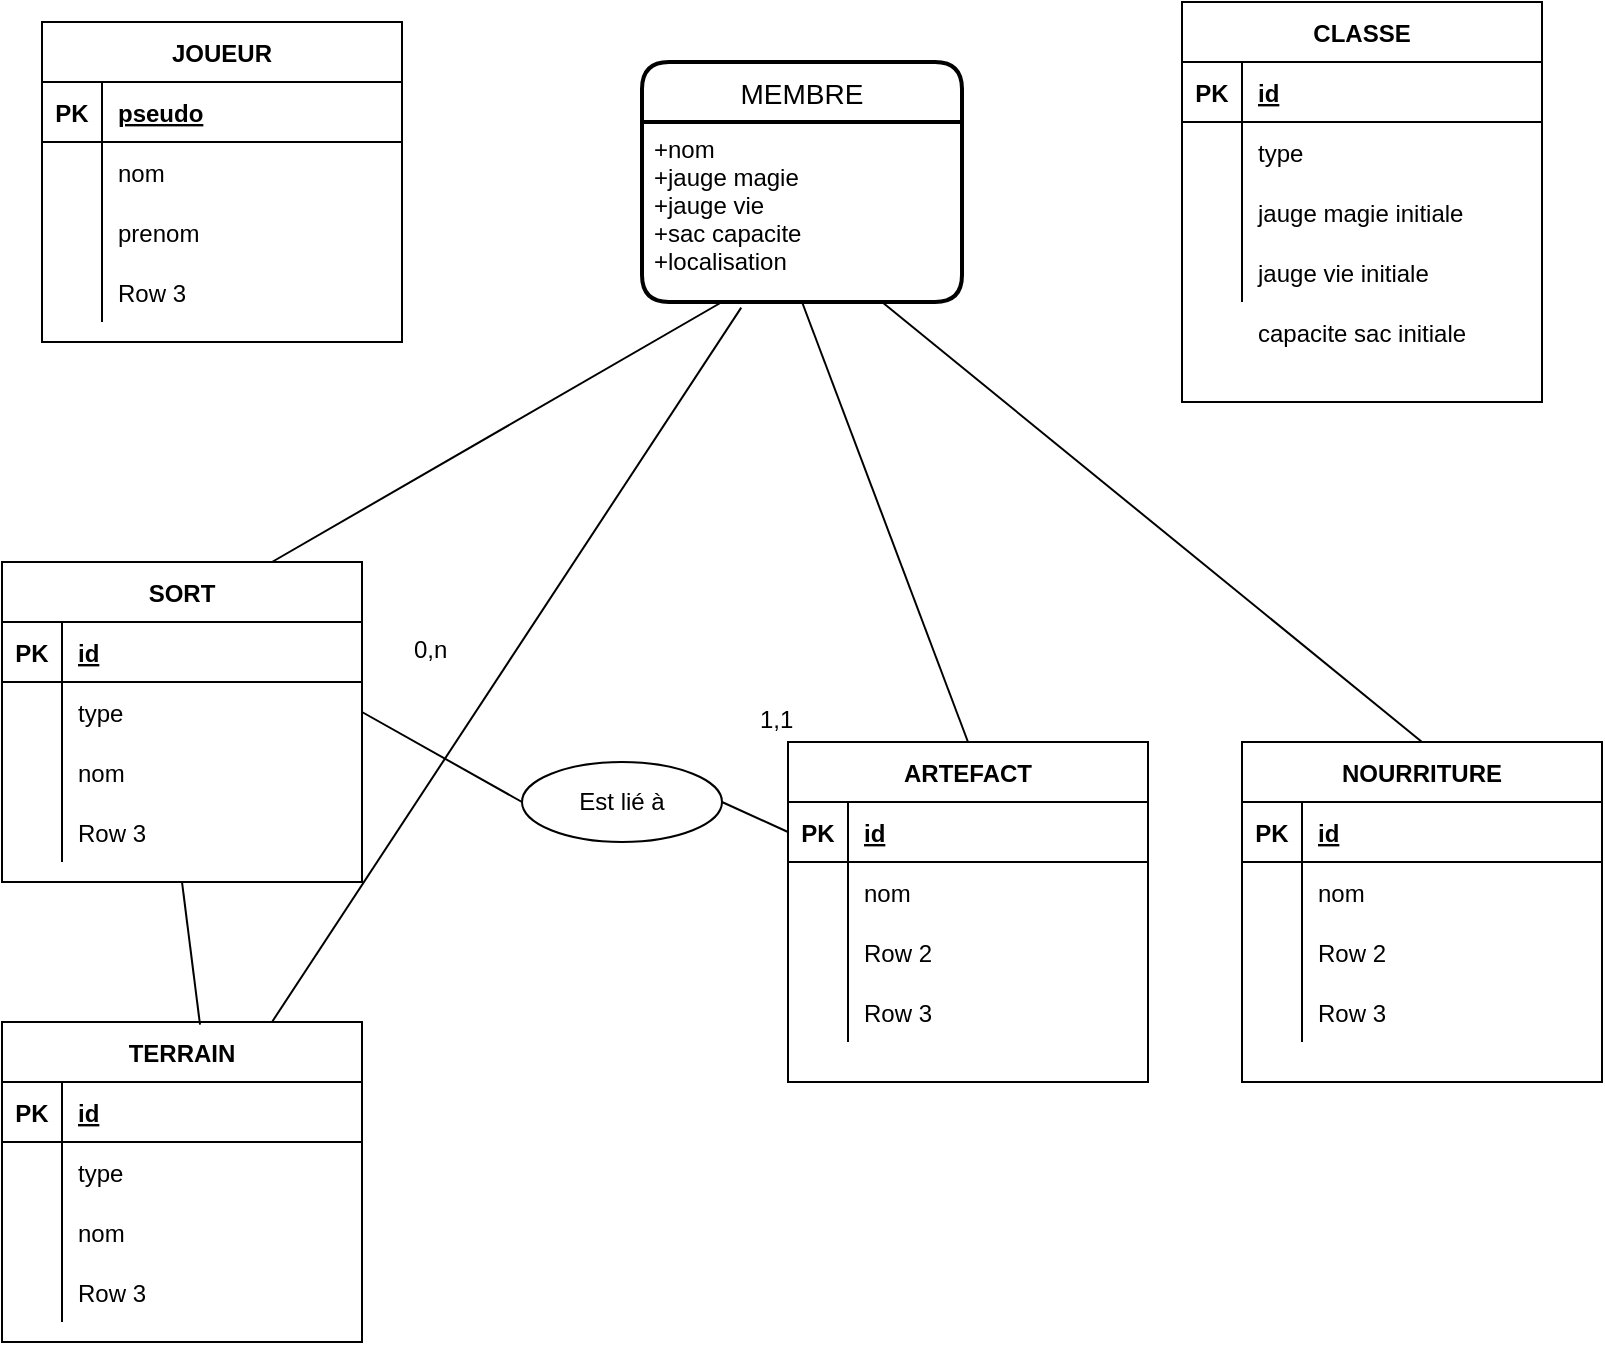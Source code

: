 <mxfile version="18.0.5" type="github">
  <diagram id="5ztTTNuFYKtxgXYqC56W" name="Page-1">
    <mxGraphModel dx="1221" dy="589" grid="1" gridSize="10" guides="1" tooltips="1" connect="1" arrows="1" fold="1" page="1" pageScale="1" pageWidth="827" pageHeight="1169" math="0" shadow="0">
      <root>
        <mxCell id="0" />
        <mxCell id="1" parent="0" />
        <mxCell id="EVqDO3nRReP4xpooN0YJ-36" value="JOUEUR" style="shape=table;startSize=30;container=1;collapsible=1;childLayout=tableLayout;fixedRows=1;rowLines=0;fontStyle=1;align=center;resizeLast=1;" vertex="1" parent="1">
          <mxGeometry x="40" y="100" width="180" height="160" as="geometry" />
        </mxCell>
        <mxCell id="EVqDO3nRReP4xpooN0YJ-37" value="" style="shape=tableRow;horizontal=0;startSize=0;swimlaneHead=0;swimlaneBody=0;fillColor=none;collapsible=0;dropTarget=0;points=[[0,0.5],[1,0.5]];portConstraint=eastwest;top=0;left=0;right=0;bottom=1;" vertex="1" parent="EVqDO3nRReP4xpooN0YJ-36">
          <mxGeometry y="30" width="180" height="30" as="geometry" />
        </mxCell>
        <mxCell id="EVqDO3nRReP4xpooN0YJ-38" value="PK" style="shape=partialRectangle;connectable=0;fillColor=none;top=0;left=0;bottom=0;right=0;fontStyle=1;overflow=hidden;" vertex="1" parent="EVqDO3nRReP4xpooN0YJ-37">
          <mxGeometry width="30" height="30" as="geometry">
            <mxRectangle width="30" height="30" as="alternateBounds" />
          </mxGeometry>
        </mxCell>
        <mxCell id="EVqDO3nRReP4xpooN0YJ-39" value="pseudo" style="shape=partialRectangle;connectable=0;fillColor=none;top=0;left=0;bottom=0;right=0;align=left;spacingLeft=6;fontStyle=5;overflow=hidden;" vertex="1" parent="EVqDO3nRReP4xpooN0YJ-37">
          <mxGeometry x="30" width="150" height="30" as="geometry">
            <mxRectangle width="150" height="30" as="alternateBounds" />
          </mxGeometry>
        </mxCell>
        <mxCell id="EVqDO3nRReP4xpooN0YJ-40" value="" style="shape=tableRow;horizontal=0;startSize=0;swimlaneHead=0;swimlaneBody=0;fillColor=none;collapsible=0;dropTarget=0;points=[[0,0.5],[1,0.5]];portConstraint=eastwest;top=0;left=0;right=0;bottom=0;" vertex="1" parent="EVqDO3nRReP4xpooN0YJ-36">
          <mxGeometry y="60" width="180" height="30" as="geometry" />
        </mxCell>
        <mxCell id="EVqDO3nRReP4xpooN0YJ-41" value="" style="shape=partialRectangle;connectable=0;fillColor=none;top=0;left=0;bottom=0;right=0;editable=1;overflow=hidden;" vertex="1" parent="EVqDO3nRReP4xpooN0YJ-40">
          <mxGeometry width="30" height="30" as="geometry">
            <mxRectangle width="30" height="30" as="alternateBounds" />
          </mxGeometry>
        </mxCell>
        <mxCell id="EVqDO3nRReP4xpooN0YJ-42" value="nom" style="shape=partialRectangle;connectable=0;fillColor=none;top=0;left=0;bottom=0;right=0;align=left;spacingLeft=6;overflow=hidden;" vertex="1" parent="EVqDO3nRReP4xpooN0YJ-40">
          <mxGeometry x="30" width="150" height="30" as="geometry">
            <mxRectangle width="150" height="30" as="alternateBounds" />
          </mxGeometry>
        </mxCell>
        <mxCell id="EVqDO3nRReP4xpooN0YJ-43" value="" style="shape=tableRow;horizontal=0;startSize=0;swimlaneHead=0;swimlaneBody=0;fillColor=none;collapsible=0;dropTarget=0;points=[[0,0.5],[1,0.5]];portConstraint=eastwest;top=0;left=0;right=0;bottom=0;" vertex="1" parent="EVqDO3nRReP4xpooN0YJ-36">
          <mxGeometry y="90" width="180" height="30" as="geometry" />
        </mxCell>
        <mxCell id="EVqDO3nRReP4xpooN0YJ-44" value="" style="shape=partialRectangle;connectable=0;fillColor=none;top=0;left=0;bottom=0;right=0;editable=1;overflow=hidden;" vertex="1" parent="EVqDO3nRReP4xpooN0YJ-43">
          <mxGeometry width="30" height="30" as="geometry">
            <mxRectangle width="30" height="30" as="alternateBounds" />
          </mxGeometry>
        </mxCell>
        <mxCell id="EVqDO3nRReP4xpooN0YJ-45" value="prenom" style="shape=partialRectangle;connectable=0;fillColor=none;top=0;left=0;bottom=0;right=0;align=left;spacingLeft=6;overflow=hidden;" vertex="1" parent="EVqDO3nRReP4xpooN0YJ-43">
          <mxGeometry x="30" width="150" height="30" as="geometry">
            <mxRectangle width="150" height="30" as="alternateBounds" />
          </mxGeometry>
        </mxCell>
        <mxCell id="EVqDO3nRReP4xpooN0YJ-46" value="" style="shape=tableRow;horizontal=0;startSize=0;swimlaneHead=0;swimlaneBody=0;fillColor=none;collapsible=0;dropTarget=0;points=[[0,0.5],[1,0.5]];portConstraint=eastwest;top=0;left=0;right=0;bottom=0;" vertex="1" parent="EVqDO3nRReP4xpooN0YJ-36">
          <mxGeometry y="120" width="180" height="30" as="geometry" />
        </mxCell>
        <mxCell id="EVqDO3nRReP4xpooN0YJ-47" value="" style="shape=partialRectangle;connectable=0;fillColor=none;top=0;left=0;bottom=0;right=0;editable=1;overflow=hidden;" vertex="1" parent="EVqDO3nRReP4xpooN0YJ-46">
          <mxGeometry width="30" height="30" as="geometry">
            <mxRectangle width="30" height="30" as="alternateBounds" />
          </mxGeometry>
        </mxCell>
        <mxCell id="EVqDO3nRReP4xpooN0YJ-48" value="Row 3" style="shape=partialRectangle;connectable=0;fillColor=none;top=0;left=0;bottom=0;right=0;align=left;spacingLeft=6;overflow=hidden;" vertex="1" parent="EVqDO3nRReP4xpooN0YJ-46">
          <mxGeometry x="30" width="150" height="30" as="geometry">
            <mxRectangle width="150" height="30" as="alternateBounds" />
          </mxGeometry>
        </mxCell>
        <mxCell id="EVqDO3nRReP4xpooN0YJ-49" value="CLASSE" style="shape=table;startSize=30;container=1;collapsible=1;childLayout=tableLayout;fixedRows=1;rowLines=0;fontStyle=1;align=center;resizeLast=1;" vertex="1" parent="1">
          <mxGeometry x="610" y="90" width="180" height="200" as="geometry" />
        </mxCell>
        <mxCell id="EVqDO3nRReP4xpooN0YJ-50" value="" style="shape=tableRow;horizontal=0;startSize=0;swimlaneHead=0;swimlaneBody=0;fillColor=none;collapsible=0;dropTarget=0;points=[[0,0.5],[1,0.5]];portConstraint=eastwest;top=0;left=0;right=0;bottom=1;" vertex="1" parent="EVqDO3nRReP4xpooN0YJ-49">
          <mxGeometry y="30" width="180" height="30" as="geometry" />
        </mxCell>
        <mxCell id="EVqDO3nRReP4xpooN0YJ-51" value="PK" style="shape=partialRectangle;connectable=0;fillColor=none;top=0;left=0;bottom=0;right=0;fontStyle=1;overflow=hidden;" vertex="1" parent="EVqDO3nRReP4xpooN0YJ-50">
          <mxGeometry width="30" height="30" as="geometry">
            <mxRectangle width="30" height="30" as="alternateBounds" />
          </mxGeometry>
        </mxCell>
        <mxCell id="EVqDO3nRReP4xpooN0YJ-52" value="id" style="shape=partialRectangle;connectable=0;fillColor=none;top=0;left=0;bottom=0;right=0;align=left;spacingLeft=6;fontStyle=5;overflow=hidden;" vertex="1" parent="EVqDO3nRReP4xpooN0YJ-50">
          <mxGeometry x="30" width="150" height="30" as="geometry">
            <mxRectangle width="150" height="30" as="alternateBounds" />
          </mxGeometry>
        </mxCell>
        <mxCell id="EVqDO3nRReP4xpooN0YJ-53" value="" style="shape=tableRow;horizontal=0;startSize=0;swimlaneHead=0;swimlaneBody=0;fillColor=none;collapsible=0;dropTarget=0;points=[[0,0.5],[1,0.5]];portConstraint=eastwest;top=0;left=0;right=0;bottom=0;" vertex="1" parent="EVqDO3nRReP4xpooN0YJ-49">
          <mxGeometry y="60" width="180" height="30" as="geometry" />
        </mxCell>
        <mxCell id="EVqDO3nRReP4xpooN0YJ-54" value="" style="shape=partialRectangle;connectable=0;fillColor=none;top=0;left=0;bottom=0;right=0;editable=1;overflow=hidden;" vertex="1" parent="EVqDO3nRReP4xpooN0YJ-53">
          <mxGeometry width="30" height="30" as="geometry">
            <mxRectangle width="30" height="30" as="alternateBounds" />
          </mxGeometry>
        </mxCell>
        <mxCell id="EVqDO3nRReP4xpooN0YJ-55" value="type" style="shape=partialRectangle;connectable=0;fillColor=none;top=0;left=0;bottom=0;right=0;align=left;spacingLeft=6;overflow=hidden;" vertex="1" parent="EVqDO3nRReP4xpooN0YJ-53">
          <mxGeometry x="30" width="150" height="30" as="geometry">
            <mxRectangle width="150" height="30" as="alternateBounds" />
          </mxGeometry>
        </mxCell>
        <mxCell id="EVqDO3nRReP4xpooN0YJ-56" value="" style="shape=tableRow;horizontal=0;startSize=0;swimlaneHead=0;swimlaneBody=0;fillColor=none;collapsible=0;dropTarget=0;points=[[0,0.5],[1,0.5]];portConstraint=eastwest;top=0;left=0;right=0;bottom=0;" vertex="1" parent="EVqDO3nRReP4xpooN0YJ-49">
          <mxGeometry y="90" width="180" height="30" as="geometry" />
        </mxCell>
        <mxCell id="EVqDO3nRReP4xpooN0YJ-57" value="" style="shape=partialRectangle;connectable=0;fillColor=none;top=0;left=0;bottom=0;right=0;editable=1;overflow=hidden;" vertex="1" parent="EVqDO3nRReP4xpooN0YJ-56">
          <mxGeometry width="30" height="30" as="geometry">
            <mxRectangle width="30" height="30" as="alternateBounds" />
          </mxGeometry>
        </mxCell>
        <mxCell id="EVqDO3nRReP4xpooN0YJ-58" value="jauge magie initiale" style="shape=partialRectangle;connectable=0;fillColor=none;top=0;left=0;bottom=0;right=0;align=left;spacingLeft=6;overflow=hidden;" vertex="1" parent="EVqDO3nRReP4xpooN0YJ-56">
          <mxGeometry x="30" width="150" height="30" as="geometry">
            <mxRectangle width="150" height="30" as="alternateBounds" />
          </mxGeometry>
        </mxCell>
        <mxCell id="EVqDO3nRReP4xpooN0YJ-59" value="" style="shape=tableRow;horizontal=0;startSize=0;swimlaneHead=0;swimlaneBody=0;fillColor=none;collapsible=0;dropTarget=0;points=[[0,0.5],[1,0.5]];portConstraint=eastwest;top=0;left=0;right=0;bottom=0;" vertex="1" parent="EVqDO3nRReP4xpooN0YJ-49">
          <mxGeometry y="120" width="180" height="30" as="geometry" />
        </mxCell>
        <mxCell id="EVqDO3nRReP4xpooN0YJ-60" value="" style="shape=partialRectangle;connectable=0;fillColor=none;top=0;left=0;bottom=0;right=0;editable=1;overflow=hidden;" vertex="1" parent="EVqDO3nRReP4xpooN0YJ-59">
          <mxGeometry width="30" height="30" as="geometry">
            <mxRectangle width="30" height="30" as="alternateBounds" />
          </mxGeometry>
        </mxCell>
        <mxCell id="EVqDO3nRReP4xpooN0YJ-61" value="jauge vie initiale" style="shape=partialRectangle;connectable=0;fillColor=none;top=0;left=0;bottom=0;right=0;align=left;spacingLeft=6;overflow=hidden;" vertex="1" parent="EVqDO3nRReP4xpooN0YJ-59">
          <mxGeometry x="30" width="150" height="30" as="geometry">
            <mxRectangle width="150" height="30" as="alternateBounds" />
          </mxGeometry>
        </mxCell>
        <mxCell id="EVqDO3nRReP4xpooN0YJ-78" value="MEMBRE" style="swimlane;childLayout=stackLayout;horizontal=1;startSize=30;horizontalStack=0;rounded=1;fontSize=14;fontStyle=0;strokeWidth=2;resizeParent=0;resizeLast=1;shadow=0;dashed=0;align=center;" vertex="1" parent="1">
          <mxGeometry x="340" y="120" width="160" height="120" as="geometry" />
        </mxCell>
        <mxCell id="EVqDO3nRReP4xpooN0YJ-79" value="+nom&#xa;+jauge magie&#xa;+jauge vie&#xa;+sac capacite&#xa;+localisation&#xa;" style="align=left;strokeColor=none;fillColor=none;spacingLeft=4;fontSize=12;verticalAlign=top;resizable=0;rotatable=0;part=1;" vertex="1" parent="EVqDO3nRReP4xpooN0YJ-78">
          <mxGeometry y="30" width="160" height="90" as="geometry" />
        </mxCell>
        <mxCell id="EVqDO3nRReP4xpooN0YJ-80" value="SORT" style="shape=table;startSize=30;container=1;collapsible=1;childLayout=tableLayout;fixedRows=1;rowLines=0;fontStyle=1;align=center;resizeLast=1;" vertex="1" parent="1">
          <mxGeometry x="20" y="370" width="180" height="160" as="geometry" />
        </mxCell>
        <mxCell id="EVqDO3nRReP4xpooN0YJ-81" value="" style="shape=tableRow;horizontal=0;startSize=0;swimlaneHead=0;swimlaneBody=0;fillColor=none;collapsible=0;dropTarget=0;points=[[0,0.5],[1,0.5]];portConstraint=eastwest;top=0;left=0;right=0;bottom=1;" vertex="1" parent="EVqDO3nRReP4xpooN0YJ-80">
          <mxGeometry y="30" width="180" height="30" as="geometry" />
        </mxCell>
        <mxCell id="EVqDO3nRReP4xpooN0YJ-82" value="PK" style="shape=partialRectangle;connectable=0;fillColor=none;top=0;left=0;bottom=0;right=0;fontStyle=1;overflow=hidden;" vertex="1" parent="EVqDO3nRReP4xpooN0YJ-81">
          <mxGeometry width="30" height="30" as="geometry">
            <mxRectangle width="30" height="30" as="alternateBounds" />
          </mxGeometry>
        </mxCell>
        <mxCell id="EVqDO3nRReP4xpooN0YJ-83" value="id" style="shape=partialRectangle;connectable=0;fillColor=none;top=0;left=0;bottom=0;right=0;align=left;spacingLeft=6;fontStyle=5;overflow=hidden;" vertex="1" parent="EVqDO3nRReP4xpooN0YJ-81">
          <mxGeometry x="30" width="150" height="30" as="geometry">
            <mxRectangle width="150" height="30" as="alternateBounds" />
          </mxGeometry>
        </mxCell>
        <mxCell id="EVqDO3nRReP4xpooN0YJ-84" value="" style="shape=tableRow;horizontal=0;startSize=0;swimlaneHead=0;swimlaneBody=0;fillColor=none;collapsible=0;dropTarget=0;points=[[0,0.5],[1,0.5]];portConstraint=eastwest;top=0;left=0;right=0;bottom=0;" vertex="1" parent="EVqDO3nRReP4xpooN0YJ-80">
          <mxGeometry y="60" width="180" height="30" as="geometry" />
        </mxCell>
        <mxCell id="EVqDO3nRReP4xpooN0YJ-85" value="" style="shape=partialRectangle;connectable=0;fillColor=none;top=0;left=0;bottom=0;right=0;editable=1;overflow=hidden;" vertex="1" parent="EVqDO3nRReP4xpooN0YJ-84">
          <mxGeometry width="30" height="30" as="geometry">
            <mxRectangle width="30" height="30" as="alternateBounds" />
          </mxGeometry>
        </mxCell>
        <mxCell id="EVqDO3nRReP4xpooN0YJ-86" value="type" style="shape=partialRectangle;connectable=0;fillColor=none;top=0;left=0;bottom=0;right=0;align=left;spacingLeft=6;overflow=hidden;" vertex="1" parent="EVqDO3nRReP4xpooN0YJ-84">
          <mxGeometry x="30" width="150" height="30" as="geometry">
            <mxRectangle width="150" height="30" as="alternateBounds" />
          </mxGeometry>
        </mxCell>
        <mxCell id="EVqDO3nRReP4xpooN0YJ-87" value="" style="shape=tableRow;horizontal=0;startSize=0;swimlaneHead=0;swimlaneBody=0;fillColor=none;collapsible=0;dropTarget=0;points=[[0,0.5],[1,0.5]];portConstraint=eastwest;top=0;left=0;right=0;bottom=0;" vertex="1" parent="EVqDO3nRReP4xpooN0YJ-80">
          <mxGeometry y="90" width="180" height="30" as="geometry" />
        </mxCell>
        <mxCell id="EVqDO3nRReP4xpooN0YJ-88" value="" style="shape=partialRectangle;connectable=0;fillColor=none;top=0;left=0;bottom=0;right=0;editable=1;overflow=hidden;" vertex="1" parent="EVqDO3nRReP4xpooN0YJ-87">
          <mxGeometry width="30" height="30" as="geometry">
            <mxRectangle width="30" height="30" as="alternateBounds" />
          </mxGeometry>
        </mxCell>
        <mxCell id="EVqDO3nRReP4xpooN0YJ-89" value="nom" style="shape=partialRectangle;connectable=0;fillColor=none;top=0;left=0;bottom=0;right=0;align=left;spacingLeft=6;overflow=hidden;" vertex="1" parent="EVqDO3nRReP4xpooN0YJ-87">
          <mxGeometry x="30" width="150" height="30" as="geometry">
            <mxRectangle width="150" height="30" as="alternateBounds" />
          </mxGeometry>
        </mxCell>
        <mxCell id="EVqDO3nRReP4xpooN0YJ-90" value="" style="shape=tableRow;horizontal=0;startSize=0;swimlaneHead=0;swimlaneBody=0;fillColor=none;collapsible=0;dropTarget=0;points=[[0,0.5],[1,0.5]];portConstraint=eastwest;top=0;left=0;right=0;bottom=0;" vertex="1" parent="EVqDO3nRReP4xpooN0YJ-80">
          <mxGeometry y="120" width="180" height="30" as="geometry" />
        </mxCell>
        <mxCell id="EVqDO3nRReP4xpooN0YJ-91" value="" style="shape=partialRectangle;connectable=0;fillColor=none;top=0;left=0;bottom=0;right=0;editable=1;overflow=hidden;" vertex="1" parent="EVqDO3nRReP4xpooN0YJ-90">
          <mxGeometry width="30" height="30" as="geometry">
            <mxRectangle width="30" height="30" as="alternateBounds" />
          </mxGeometry>
        </mxCell>
        <mxCell id="EVqDO3nRReP4xpooN0YJ-92" value="Row 3" style="shape=partialRectangle;connectable=0;fillColor=none;top=0;left=0;bottom=0;right=0;align=left;spacingLeft=6;overflow=hidden;" vertex="1" parent="EVqDO3nRReP4xpooN0YJ-90">
          <mxGeometry x="30" width="150" height="30" as="geometry">
            <mxRectangle width="150" height="30" as="alternateBounds" />
          </mxGeometry>
        </mxCell>
        <mxCell id="EVqDO3nRReP4xpooN0YJ-93" value="TERRAIN" style="shape=table;startSize=30;container=1;collapsible=1;childLayout=tableLayout;fixedRows=1;rowLines=0;fontStyle=1;align=center;resizeLast=1;" vertex="1" parent="1">
          <mxGeometry x="20" y="600" width="180" height="160" as="geometry" />
        </mxCell>
        <mxCell id="EVqDO3nRReP4xpooN0YJ-94" value="" style="shape=tableRow;horizontal=0;startSize=0;swimlaneHead=0;swimlaneBody=0;fillColor=none;collapsible=0;dropTarget=0;points=[[0,0.5],[1,0.5]];portConstraint=eastwest;top=0;left=0;right=0;bottom=1;" vertex="1" parent="EVqDO3nRReP4xpooN0YJ-93">
          <mxGeometry y="30" width="180" height="30" as="geometry" />
        </mxCell>
        <mxCell id="EVqDO3nRReP4xpooN0YJ-95" value="PK" style="shape=partialRectangle;connectable=0;fillColor=none;top=0;left=0;bottom=0;right=0;fontStyle=1;overflow=hidden;" vertex="1" parent="EVqDO3nRReP4xpooN0YJ-94">
          <mxGeometry width="30" height="30" as="geometry">
            <mxRectangle width="30" height="30" as="alternateBounds" />
          </mxGeometry>
        </mxCell>
        <mxCell id="EVqDO3nRReP4xpooN0YJ-96" value="id" style="shape=partialRectangle;connectable=0;fillColor=none;top=0;left=0;bottom=0;right=0;align=left;spacingLeft=6;fontStyle=5;overflow=hidden;" vertex="1" parent="EVqDO3nRReP4xpooN0YJ-94">
          <mxGeometry x="30" width="150" height="30" as="geometry">
            <mxRectangle width="150" height="30" as="alternateBounds" />
          </mxGeometry>
        </mxCell>
        <mxCell id="EVqDO3nRReP4xpooN0YJ-97" value="" style="shape=tableRow;horizontal=0;startSize=0;swimlaneHead=0;swimlaneBody=0;fillColor=none;collapsible=0;dropTarget=0;points=[[0,0.5],[1,0.5]];portConstraint=eastwest;top=0;left=0;right=0;bottom=0;" vertex="1" parent="EVqDO3nRReP4xpooN0YJ-93">
          <mxGeometry y="60" width="180" height="30" as="geometry" />
        </mxCell>
        <mxCell id="EVqDO3nRReP4xpooN0YJ-98" value="" style="shape=partialRectangle;connectable=0;fillColor=none;top=0;left=0;bottom=0;right=0;editable=1;overflow=hidden;" vertex="1" parent="EVqDO3nRReP4xpooN0YJ-97">
          <mxGeometry width="30" height="30" as="geometry">
            <mxRectangle width="30" height="30" as="alternateBounds" />
          </mxGeometry>
        </mxCell>
        <mxCell id="EVqDO3nRReP4xpooN0YJ-99" value="type" style="shape=partialRectangle;connectable=0;fillColor=none;top=0;left=0;bottom=0;right=0;align=left;spacingLeft=6;overflow=hidden;" vertex="1" parent="EVqDO3nRReP4xpooN0YJ-97">
          <mxGeometry x="30" width="150" height="30" as="geometry">
            <mxRectangle width="150" height="30" as="alternateBounds" />
          </mxGeometry>
        </mxCell>
        <mxCell id="EVqDO3nRReP4xpooN0YJ-100" value="" style="shape=tableRow;horizontal=0;startSize=0;swimlaneHead=0;swimlaneBody=0;fillColor=none;collapsible=0;dropTarget=0;points=[[0,0.5],[1,0.5]];portConstraint=eastwest;top=0;left=0;right=0;bottom=0;" vertex="1" parent="EVqDO3nRReP4xpooN0YJ-93">
          <mxGeometry y="90" width="180" height="30" as="geometry" />
        </mxCell>
        <mxCell id="EVqDO3nRReP4xpooN0YJ-101" value="" style="shape=partialRectangle;connectable=0;fillColor=none;top=0;left=0;bottom=0;right=0;editable=1;overflow=hidden;" vertex="1" parent="EVqDO3nRReP4xpooN0YJ-100">
          <mxGeometry width="30" height="30" as="geometry">
            <mxRectangle width="30" height="30" as="alternateBounds" />
          </mxGeometry>
        </mxCell>
        <mxCell id="EVqDO3nRReP4xpooN0YJ-102" value="nom" style="shape=partialRectangle;connectable=0;fillColor=none;top=0;left=0;bottom=0;right=0;align=left;spacingLeft=6;overflow=hidden;" vertex="1" parent="EVqDO3nRReP4xpooN0YJ-100">
          <mxGeometry x="30" width="150" height="30" as="geometry">
            <mxRectangle width="150" height="30" as="alternateBounds" />
          </mxGeometry>
        </mxCell>
        <mxCell id="EVqDO3nRReP4xpooN0YJ-103" value="" style="shape=tableRow;horizontal=0;startSize=0;swimlaneHead=0;swimlaneBody=0;fillColor=none;collapsible=0;dropTarget=0;points=[[0,0.5],[1,0.5]];portConstraint=eastwest;top=0;left=0;right=0;bottom=0;" vertex="1" parent="EVqDO3nRReP4xpooN0YJ-93">
          <mxGeometry y="120" width="180" height="30" as="geometry" />
        </mxCell>
        <mxCell id="EVqDO3nRReP4xpooN0YJ-104" value="" style="shape=partialRectangle;connectable=0;fillColor=none;top=0;left=0;bottom=0;right=0;editable=1;overflow=hidden;" vertex="1" parent="EVqDO3nRReP4xpooN0YJ-103">
          <mxGeometry width="30" height="30" as="geometry">
            <mxRectangle width="30" height="30" as="alternateBounds" />
          </mxGeometry>
        </mxCell>
        <mxCell id="EVqDO3nRReP4xpooN0YJ-105" value="Row 3" style="shape=partialRectangle;connectable=0;fillColor=none;top=0;left=0;bottom=0;right=0;align=left;spacingLeft=6;overflow=hidden;" vertex="1" parent="EVqDO3nRReP4xpooN0YJ-103">
          <mxGeometry x="30" width="150" height="30" as="geometry">
            <mxRectangle width="150" height="30" as="alternateBounds" />
          </mxGeometry>
        </mxCell>
        <mxCell id="EVqDO3nRReP4xpooN0YJ-123" value="ARTEFACT" style="shape=table;startSize=30;container=1;collapsible=1;childLayout=tableLayout;fixedRows=1;rowLines=0;fontStyle=1;align=center;resizeLast=1;" vertex="1" parent="1">
          <mxGeometry x="413" y="460" width="180" height="170" as="geometry" />
        </mxCell>
        <mxCell id="EVqDO3nRReP4xpooN0YJ-124" value="" style="shape=tableRow;horizontal=0;startSize=0;swimlaneHead=0;swimlaneBody=0;fillColor=none;collapsible=0;dropTarget=0;points=[[0,0.5],[1,0.5]];portConstraint=eastwest;top=0;left=0;right=0;bottom=1;" vertex="1" parent="EVqDO3nRReP4xpooN0YJ-123">
          <mxGeometry y="30" width="180" height="30" as="geometry" />
        </mxCell>
        <mxCell id="EVqDO3nRReP4xpooN0YJ-125" value="PK" style="shape=partialRectangle;connectable=0;fillColor=none;top=0;left=0;bottom=0;right=0;fontStyle=1;overflow=hidden;" vertex="1" parent="EVqDO3nRReP4xpooN0YJ-124">
          <mxGeometry width="30" height="30" as="geometry">
            <mxRectangle width="30" height="30" as="alternateBounds" />
          </mxGeometry>
        </mxCell>
        <mxCell id="EVqDO3nRReP4xpooN0YJ-126" value="id" style="shape=partialRectangle;connectable=0;fillColor=none;top=0;left=0;bottom=0;right=0;align=left;spacingLeft=6;fontStyle=5;overflow=hidden;" vertex="1" parent="EVqDO3nRReP4xpooN0YJ-124">
          <mxGeometry x="30" width="150" height="30" as="geometry">
            <mxRectangle width="150" height="30" as="alternateBounds" />
          </mxGeometry>
        </mxCell>
        <mxCell id="EVqDO3nRReP4xpooN0YJ-127" value="" style="shape=tableRow;horizontal=0;startSize=0;swimlaneHead=0;swimlaneBody=0;fillColor=none;collapsible=0;dropTarget=0;points=[[0,0.5],[1,0.5]];portConstraint=eastwest;top=0;left=0;right=0;bottom=0;" vertex="1" parent="EVqDO3nRReP4xpooN0YJ-123">
          <mxGeometry y="60" width="180" height="30" as="geometry" />
        </mxCell>
        <mxCell id="EVqDO3nRReP4xpooN0YJ-128" value="" style="shape=partialRectangle;connectable=0;fillColor=none;top=0;left=0;bottom=0;right=0;editable=1;overflow=hidden;" vertex="1" parent="EVqDO3nRReP4xpooN0YJ-127">
          <mxGeometry width="30" height="30" as="geometry">
            <mxRectangle width="30" height="30" as="alternateBounds" />
          </mxGeometry>
        </mxCell>
        <mxCell id="EVqDO3nRReP4xpooN0YJ-129" value="nom" style="shape=partialRectangle;connectable=0;fillColor=none;top=0;left=0;bottom=0;right=0;align=left;spacingLeft=6;overflow=hidden;" vertex="1" parent="EVqDO3nRReP4xpooN0YJ-127">
          <mxGeometry x="30" width="150" height="30" as="geometry">
            <mxRectangle width="150" height="30" as="alternateBounds" />
          </mxGeometry>
        </mxCell>
        <mxCell id="EVqDO3nRReP4xpooN0YJ-130" value="" style="shape=tableRow;horizontal=0;startSize=0;swimlaneHead=0;swimlaneBody=0;fillColor=none;collapsible=0;dropTarget=0;points=[[0,0.5],[1,0.5]];portConstraint=eastwest;top=0;left=0;right=0;bottom=0;" vertex="1" parent="EVqDO3nRReP4xpooN0YJ-123">
          <mxGeometry y="90" width="180" height="30" as="geometry" />
        </mxCell>
        <mxCell id="EVqDO3nRReP4xpooN0YJ-131" value="" style="shape=partialRectangle;connectable=0;fillColor=none;top=0;left=0;bottom=0;right=0;editable=1;overflow=hidden;" vertex="1" parent="EVqDO3nRReP4xpooN0YJ-130">
          <mxGeometry width="30" height="30" as="geometry">
            <mxRectangle width="30" height="30" as="alternateBounds" />
          </mxGeometry>
        </mxCell>
        <mxCell id="EVqDO3nRReP4xpooN0YJ-132" value="Row 2" style="shape=partialRectangle;connectable=0;fillColor=none;top=0;left=0;bottom=0;right=0;align=left;spacingLeft=6;overflow=hidden;" vertex="1" parent="EVqDO3nRReP4xpooN0YJ-130">
          <mxGeometry x="30" width="150" height="30" as="geometry">
            <mxRectangle width="150" height="30" as="alternateBounds" />
          </mxGeometry>
        </mxCell>
        <mxCell id="EVqDO3nRReP4xpooN0YJ-133" value="" style="shape=tableRow;horizontal=0;startSize=0;swimlaneHead=0;swimlaneBody=0;fillColor=none;collapsible=0;dropTarget=0;points=[[0,0.5],[1,0.5]];portConstraint=eastwest;top=0;left=0;right=0;bottom=0;" vertex="1" parent="EVqDO3nRReP4xpooN0YJ-123">
          <mxGeometry y="120" width="180" height="30" as="geometry" />
        </mxCell>
        <mxCell id="EVqDO3nRReP4xpooN0YJ-134" value="" style="shape=partialRectangle;connectable=0;fillColor=none;top=0;left=0;bottom=0;right=0;editable=1;overflow=hidden;" vertex="1" parent="EVqDO3nRReP4xpooN0YJ-133">
          <mxGeometry width="30" height="30" as="geometry">
            <mxRectangle width="30" height="30" as="alternateBounds" />
          </mxGeometry>
        </mxCell>
        <mxCell id="EVqDO3nRReP4xpooN0YJ-135" value="Row 3" style="shape=partialRectangle;connectable=0;fillColor=none;top=0;left=0;bottom=0;right=0;align=left;spacingLeft=6;overflow=hidden;" vertex="1" parent="EVqDO3nRReP4xpooN0YJ-133">
          <mxGeometry x="30" width="150" height="30" as="geometry">
            <mxRectangle width="150" height="30" as="alternateBounds" />
          </mxGeometry>
        </mxCell>
        <mxCell id="EVqDO3nRReP4xpooN0YJ-137" value="NOURRITURE" style="shape=table;startSize=30;container=1;collapsible=1;childLayout=tableLayout;fixedRows=1;rowLines=0;fontStyle=1;align=center;resizeLast=1;" vertex="1" parent="1">
          <mxGeometry x="640" y="460" width="180" height="170" as="geometry" />
        </mxCell>
        <mxCell id="EVqDO3nRReP4xpooN0YJ-138" value="" style="shape=tableRow;horizontal=0;startSize=0;swimlaneHead=0;swimlaneBody=0;fillColor=none;collapsible=0;dropTarget=0;points=[[0,0.5],[1,0.5]];portConstraint=eastwest;top=0;left=0;right=0;bottom=1;" vertex="1" parent="EVqDO3nRReP4xpooN0YJ-137">
          <mxGeometry y="30" width="180" height="30" as="geometry" />
        </mxCell>
        <mxCell id="EVqDO3nRReP4xpooN0YJ-139" value="PK" style="shape=partialRectangle;connectable=0;fillColor=none;top=0;left=0;bottom=0;right=0;fontStyle=1;overflow=hidden;" vertex="1" parent="EVqDO3nRReP4xpooN0YJ-138">
          <mxGeometry width="30" height="30" as="geometry">
            <mxRectangle width="30" height="30" as="alternateBounds" />
          </mxGeometry>
        </mxCell>
        <mxCell id="EVqDO3nRReP4xpooN0YJ-140" value="id" style="shape=partialRectangle;connectable=0;fillColor=none;top=0;left=0;bottom=0;right=0;align=left;spacingLeft=6;fontStyle=5;overflow=hidden;" vertex="1" parent="EVqDO3nRReP4xpooN0YJ-138">
          <mxGeometry x="30" width="150" height="30" as="geometry">
            <mxRectangle width="150" height="30" as="alternateBounds" />
          </mxGeometry>
        </mxCell>
        <mxCell id="EVqDO3nRReP4xpooN0YJ-141" value="" style="shape=tableRow;horizontal=0;startSize=0;swimlaneHead=0;swimlaneBody=0;fillColor=none;collapsible=0;dropTarget=0;points=[[0,0.5],[1,0.5]];portConstraint=eastwest;top=0;left=0;right=0;bottom=0;" vertex="1" parent="EVqDO3nRReP4xpooN0YJ-137">
          <mxGeometry y="60" width="180" height="30" as="geometry" />
        </mxCell>
        <mxCell id="EVqDO3nRReP4xpooN0YJ-142" value="" style="shape=partialRectangle;connectable=0;fillColor=none;top=0;left=0;bottom=0;right=0;editable=1;overflow=hidden;" vertex="1" parent="EVqDO3nRReP4xpooN0YJ-141">
          <mxGeometry width="30" height="30" as="geometry">
            <mxRectangle width="30" height="30" as="alternateBounds" />
          </mxGeometry>
        </mxCell>
        <mxCell id="EVqDO3nRReP4xpooN0YJ-143" value="nom" style="shape=partialRectangle;connectable=0;fillColor=none;top=0;left=0;bottom=0;right=0;align=left;spacingLeft=6;overflow=hidden;" vertex="1" parent="EVqDO3nRReP4xpooN0YJ-141">
          <mxGeometry x="30" width="150" height="30" as="geometry">
            <mxRectangle width="150" height="30" as="alternateBounds" />
          </mxGeometry>
        </mxCell>
        <mxCell id="EVqDO3nRReP4xpooN0YJ-144" value="" style="shape=tableRow;horizontal=0;startSize=0;swimlaneHead=0;swimlaneBody=0;fillColor=none;collapsible=0;dropTarget=0;points=[[0,0.5],[1,0.5]];portConstraint=eastwest;top=0;left=0;right=0;bottom=0;" vertex="1" parent="EVqDO3nRReP4xpooN0YJ-137">
          <mxGeometry y="90" width="180" height="30" as="geometry" />
        </mxCell>
        <mxCell id="EVqDO3nRReP4xpooN0YJ-145" value="" style="shape=partialRectangle;connectable=0;fillColor=none;top=0;left=0;bottom=0;right=0;editable=1;overflow=hidden;" vertex="1" parent="EVqDO3nRReP4xpooN0YJ-144">
          <mxGeometry width="30" height="30" as="geometry">
            <mxRectangle width="30" height="30" as="alternateBounds" />
          </mxGeometry>
        </mxCell>
        <mxCell id="EVqDO3nRReP4xpooN0YJ-146" value="Row 2" style="shape=partialRectangle;connectable=0;fillColor=none;top=0;left=0;bottom=0;right=0;align=left;spacingLeft=6;overflow=hidden;" vertex="1" parent="EVqDO3nRReP4xpooN0YJ-144">
          <mxGeometry x="30" width="150" height="30" as="geometry">
            <mxRectangle width="150" height="30" as="alternateBounds" />
          </mxGeometry>
        </mxCell>
        <mxCell id="EVqDO3nRReP4xpooN0YJ-147" value="" style="shape=tableRow;horizontal=0;startSize=0;swimlaneHead=0;swimlaneBody=0;fillColor=none;collapsible=0;dropTarget=0;points=[[0,0.5],[1,0.5]];portConstraint=eastwest;top=0;left=0;right=0;bottom=0;" vertex="1" parent="EVqDO3nRReP4xpooN0YJ-137">
          <mxGeometry y="120" width="180" height="30" as="geometry" />
        </mxCell>
        <mxCell id="EVqDO3nRReP4xpooN0YJ-148" value="" style="shape=partialRectangle;connectable=0;fillColor=none;top=0;left=0;bottom=0;right=0;editable=1;overflow=hidden;" vertex="1" parent="EVqDO3nRReP4xpooN0YJ-147">
          <mxGeometry width="30" height="30" as="geometry">
            <mxRectangle width="30" height="30" as="alternateBounds" />
          </mxGeometry>
        </mxCell>
        <mxCell id="EVqDO3nRReP4xpooN0YJ-149" value="Row 3" style="shape=partialRectangle;connectable=0;fillColor=none;top=0;left=0;bottom=0;right=0;align=left;spacingLeft=6;overflow=hidden;" vertex="1" parent="EVqDO3nRReP4xpooN0YJ-147">
          <mxGeometry x="30" width="150" height="30" as="geometry">
            <mxRectangle width="150" height="30" as="alternateBounds" />
          </mxGeometry>
        </mxCell>
        <mxCell id="EVqDO3nRReP4xpooN0YJ-166" value="Est lié à" style="ellipse;whiteSpace=wrap;html=1;align=center;" vertex="1" parent="1">
          <mxGeometry x="280" y="470" width="100" height="40" as="geometry" />
        </mxCell>
        <mxCell id="EVqDO3nRReP4xpooN0YJ-169" value="" style="endArrow=none;html=1;rounded=0;entryX=0;entryY=0.5;entryDx=0;entryDy=0;" edge="1" parent="1" target="EVqDO3nRReP4xpooN0YJ-124">
          <mxGeometry relative="1" as="geometry">
            <mxPoint x="380" y="490" as="sourcePoint" />
            <mxPoint x="480" y="440" as="targetPoint" />
          </mxGeometry>
        </mxCell>
        <mxCell id="EVqDO3nRReP4xpooN0YJ-170" value="" style="endArrow=none;html=1;rounded=0;exitX=1;exitY=0.5;exitDx=0;exitDy=0;entryX=0;entryY=0.5;entryDx=0;entryDy=0;" edge="1" parent="1" source="EVqDO3nRReP4xpooN0YJ-84" target="EVqDO3nRReP4xpooN0YJ-166">
          <mxGeometry relative="1" as="geometry">
            <mxPoint x="320" y="440" as="sourcePoint" />
            <mxPoint x="480" y="440" as="targetPoint" />
          </mxGeometry>
        </mxCell>
        <mxCell id="EVqDO3nRReP4xpooN0YJ-171" value="0,n" style="text;strokeColor=none;fillColor=none;spacingLeft=4;spacingRight=4;overflow=hidden;rotatable=0;points=[[0,0.5],[1,0.5]];portConstraint=eastwest;fontSize=12;" vertex="1" parent="1">
          <mxGeometry x="220" y="400" width="40" height="30" as="geometry" />
        </mxCell>
        <mxCell id="EVqDO3nRReP4xpooN0YJ-172" value="1,1" style="text;strokeColor=none;fillColor=none;spacingLeft=4;spacingRight=4;overflow=hidden;rotatable=0;points=[[0,0.5],[1,0.5]];portConstraint=eastwest;fontSize=12;" vertex="1" parent="1">
          <mxGeometry x="393" y="435" width="40" height="30" as="geometry" />
        </mxCell>
        <mxCell id="EVqDO3nRReP4xpooN0YJ-173" value="capacite sac initiale" style="shape=partialRectangle;connectable=0;fillColor=none;top=0;left=0;bottom=0;right=0;align=left;spacingLeft=6;overflow=hidden;" vertex="1" parent="1">
          <mxGeometry x="640" y="240" width="150" height="30" as="geometry">
            <mxRectangle width="150" height="30" as="alternateBounds" />
          </mxGeometry>
        </mxCell>
        <mxCell id="EVqDO3nRReP4xpooN0YJ-174" value="" style="endArrow=none;html=1;rounded=0;entryX=0.5;entryY=1;entryDx=0;entryDy=0;exitX=0.5;exitY=0;exitDx=0;exitDy=0;" edge="1" parent="1" source="EVqDO3nRReP4xpooN0YJ-123" target="EVqDO3nRReP4xpooN0YJ-79">
          <mxGeometry relative="1" as="geometry">
            <mxPoint x="320" y="380" as="sourcePoint" />
            <mxPoint x="480" y="380" as="targetPoint" />
          </mxGeometry>
        </mxCell>
        <mxCell id="EVqDO3nRReP4xpooN0YJ-175" value="" style="endArrow=none;html=1;rounded=0;entryX=0.75;entryY=1;entryDx=0;entryDy=0;exitX=0.5;exitY=0;exitDx=0;exitDy=0;" edge="1" parent="1" source="EVqDO3nRReP4xpooN0YJ-137" target="EVqDO3nRReP4xpooN0YJ-79">
          <mxGeometry relative="1" as="geometry">
            <mxPoint x="513.0" y="470" as="sourcePoint" />
            <mxPoint x="430" y="250" as="targetPoint" />
          </mxGeometry>
        </mxCell>
        <mxCell id="EVqDO3nRReP4xpooN0YJ-176" value="" style="endArrow=none;html=1;rounded=0;entryX=0.25;entryY=1;entryDx=0;entryDy=0;exitX=0.75;exitY=0;exitDx=0;exitDy=0;" edge="1" parent="1" source="EVqDO3nRReP4xpooN0YJ-80" target="EVqDO3nRReP4xpooN0YJ-79">
          <mxGeometry relative="1" as="geometry">
            <mxPoint x="523.0" y="480" as="sourcePoint" />
            <mxPoint x="440" y="260" as="targetPoint" />
          </mxGeometry>
        </mxCell>
        <mxCell id="EVqDO3nRReP4xpooN0YJ-177" value="" style="endArrow=none;html=1;rounded=0;entryX=0.5;entryY=1;entryDx=0;entryDy=0;exitX=0.55;exitY=0.008;exitDx=0;exitDy=0;exitPerimeter=0;" edge="1" parent="1" source="EVqDO3nRReP4xpooN0YJ-93" target="EVqDO3nRReP4xpooN0YJ-80">
          <mxGeometry relative="1" as="geometry">
            <mxPoint x="513.0" y="470" as="sourcePoint" />
            <mxPoint x="430" y="250" as="targetPoint" />
          </mxGeometry>
        </mxCell>
        <mxCell id="EVqDO3nRReP4xpooN0YJ-178" value="" style="endArrow=none;html=1;rounded=0;exitX=0.75;exitY=0;exitDx=0;exitDy=0;entryX=0.31;entryY=1.031;entryDx=0;entryDy=0;entryPerimeter=0;" edge="1" parent="1" source="EVqDO3nRReP4xpooN0YJ-93" target="EVqDO3nRReP4xpooN0YJ-79">
          <mxGeometry relative="1" as="geometry">
            <mxPoint x="320" y="410" as="sourcePoint" />
            <mxPoint x="480" y="410" as="targetPoint" />
          </mxGeometry>
        </mxCell>
      </root>
    </mxGraphModel>
  </diagram>
</mxfile>
